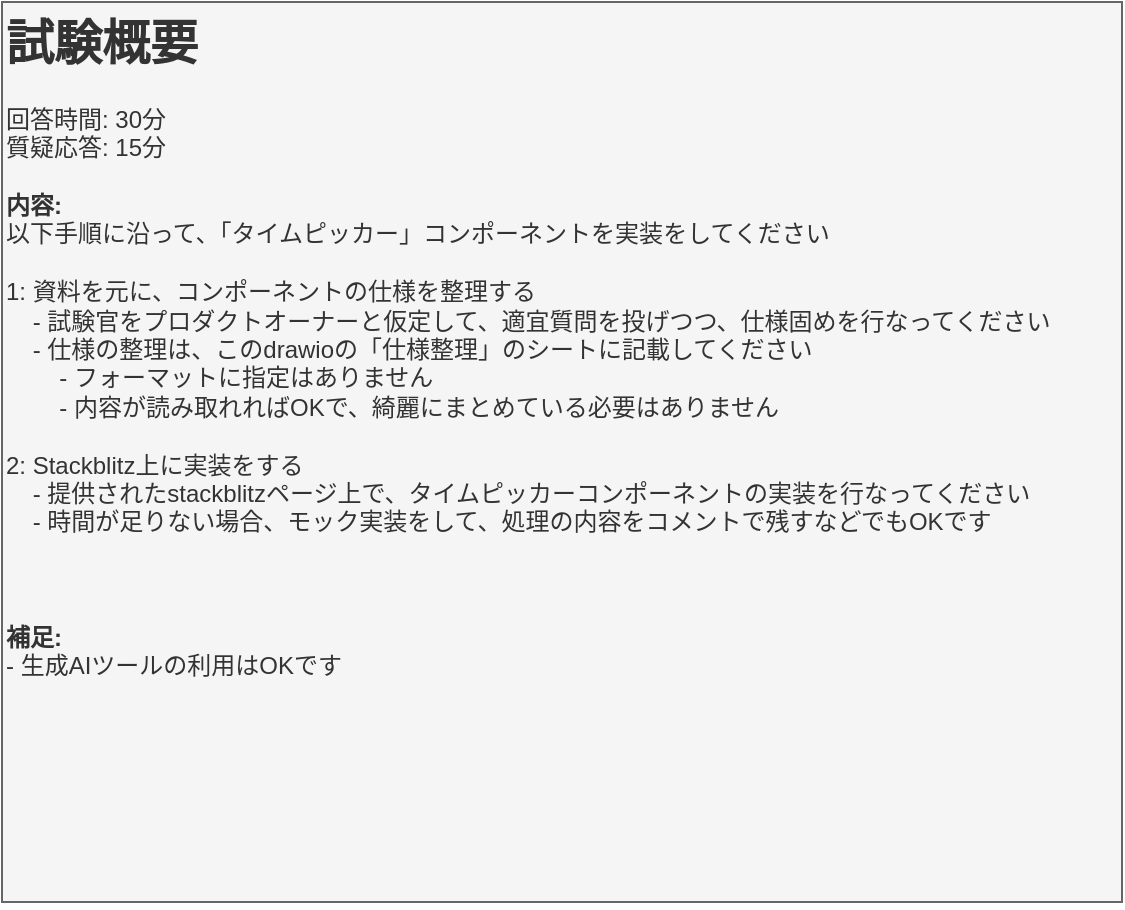 <mxfile version="24.3.1" type="google" pages="2">
  <diagram id="C5RBs43oDa-KdzZeNtuy" name="試験概要">
    <mxGraphModel dx="1242" dy="785" grid="1" gridSize="10" guides="1" tooltips="1" connect="1" arrows="1" fold="1" page="1" pageScale="1" pageWidth="827" pageHeight="1169" math="0" shadow="0">
      <root>
        <mxCell id="WIyWlLk6GJQsqaUBKTNV-0" />
        <mxCell id="WIyWlLk6GJQsqaUBKTNV-1" parent="WIyWlLk6GJQsqaUBKTNV-0" />
        <mxCell id="aGybI54biNBIFPuGLW5Z-0" value="&lt;h1 style=&quot;margin-top: 0px;&quot;&gt;試験概要&lt;/h1&gt;&lt;div&gt;回答時間: 30分&lt;/div&gt;&lt;div&gt;質疑応答: 15分&lt;/div&gt;&lt;div&gt;&lt;br&gt;&lt;/div&gt;&lt;div&gt;&lt;b&gt;内容:&lt;/b&gt;&lt;/div&gt;&lt;div&gt;以下手順に沿って、「タイムピッカー」コンポーネントを実装をしてください&lt;/div&gt;&lt;div&gt;&lt;span style=&quot;background-color: initial;&quot;&gt;&lt;br&gt;&lt;/span&gt;&lt;/div&gt;&lt;div&gt;&lt;span style=&quot;background-color: initial;&quot;&gt;1: 資料を元に、コンポーネントの仕様を整理する&lt;/span&gt;&lt;/div&gt;&lt;div&gt;&lt;span style=&quot;background-color: initial;&quot;&gt;&amp;nbsp; &amp;nbsp; - 試験官をプロダクトオーナーと仮定して、適宜質問を投げつつ、仕様固めを行なってください&lt;/span&gt;&lt;br&gt;&lt;/div&gt;&lt;div&gt;&lt;span style=&quot;background-color: initial;&quot;&gt;&amp;nbsp; &amp;nbsp; - 仕様の整理は、このdrawioの「仕様整理」のシートに記載してください&lt;/span&gt;&lt;/div&gt;&lt;div&gt;&lt;span style=&quot;background-color: initial;&quot;&gt;&amp;nbsp; &amp;nbsp; &amp;nbsp; &amp;nbsp; - フォーマットに指定はありません&lt;/span&gt;&lt;/div&gt;&lt;div&gt;&amp;nbsp; &amp;nbsp; &amp;nbsp; &amp;nbsp; - 内容が読み取れればOKで、綺麗にまとめている必要はありません&lt;span style=&quot;background-color: initial;&quot;&gt;&lt;br&gt;&lt;/span&gt;&lt;/div&gt;&lt;div&gt;&lt;br&gt;&lt;/div&gt;&lt;div&gt;2: Stackblitz上に実装をする&lt;/div&gt;&lt;div&gt;&amp;nbsp; &amp;nbsp; - 提供されたstackblitzページ上で、タイムピッカーコンポーネントの実装を行なってください&lt;/div&gt;&lt;div&gt;&amp;nbsp; &amp;nbsp; - 時間が足りない場合、モック実装をして、処理の内容をコメントで残すなどでもOKです&lt;/div&gt;&lt;div&gt;&lt;br&gt;&lt;/div&gt;&lt;div&gt;&lt;br&gt;&lt;/div&gt;&lt;div&gt;&lt;br&gt;&lt;/div&gt;&lt;div&gt;&lt;b&gt;補足:&lt;/b&gt;&lt;/div&gt;&lt;div&gt;- 生成AIツールの利用はOKです&lt;/div&gt;" style="text;html=1;whiteSpace=wrap;overflow=hidden;rounded=0;fillColor=#f5f5f5;fontColor=#333333;strokeColor=#666666;" vertex="1" parent="WIyWlLk6GJQsqaUBKTNV-1">
          <mxGeometry x="80" y="80" width="560" height="450" as="geometry" />
        </mxCell>
      </root>
    </mxGraphModel>
  </diagram>
  <diagram id="DL-vXDK1-uYY52iAVz6u" name="仕様整理">
    <mxGraphModel dx="1656" dy="1047" grid="1" gridSize="10" guides="1" tooltips="1" connect="1" arrows="1" fold="1" page="1" pageScale="1" pageWidth="827" pageHeight="1169" math="0" shadow="0">
      <root>
        <mxCell id="0" />
        <mxCell id="1" parent="0" />
        <mxCell id="fFetwOCJLS78FMropyRP-1" value="&lt;h1 style=&quot;margin-top: 0px;&quot;&gt;仕様メモ&lt;/h1&gt;&lt;div&gt;&lt;br&gt;&lt;/div&gt;&lt;div&gt;1: blah blah&lt;/div&gt;&lt;div&gt;&lt;br&gt;&lt;/div&gt;&lt;div&gt;2:&amp;nbsp;&lt;/div&gt;" style="text;html=1;whiteSpace=wrap;overflow=hidden;rounded=0;fillColor=#f5f5f5;fontColor=#333333;strokeColor=#666666;" vertex="1" parent="1">
          <mxGeometry x="80" y="120" width="470" height="400" as="geometry" />
        </mxCell>
      </root>
    </mxGraphModel>
  </diagram>
</mxfile>

